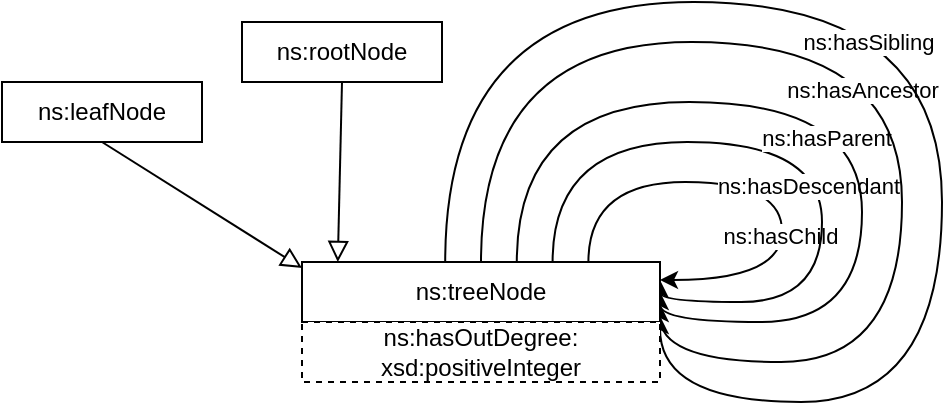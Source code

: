 <mxfile>
    <diagram id="ErplEDKlFAF8Tl-hgR_O" name="Page-1">
        <mxGraphModel dx="392" dy="612" grid="1" gridSize="10" guides="1" tooltips="1" connect="1" arrows="1" fold="1" page="1" pageScale="1" pageWidth="850" pageHeight="1100" math="0" shadow="0">
            <root>
                <mxCell id="0"/>
                <mxCell id="1" parent="0"/>
                <mxCell id="2" value="" style="endArrow=block;html=1;fontColor=#000099;endFill=0;entryX=0;entryY=0.1;entryDx=0;entryDy=0;endSize=8;arcSize=0;exitX=0.5;exitY=1;exitDx=0;exitDy=0;" edge="1" source="3" target="9" parent="1">
                    <mxGeometry width="50" height="50" relative="1" as="geometry">
                        <mxPoint x="290" y="330" as="sourcePoint"/>
                        <mxPoint x="303.5" y="380" as="targetPoint"/>
                    </mxGeometry>
                </mxCell>
                <mxCell id="3" value="ns:leafNode" style="rounded=0;whiteSpace=wrap;html=1;snapToPoint=1;points=[[0.1,0],[0.2,0],[0.3,0],[0.4,0],[0.5,0],[0.6,0],[0.7,0],[0.8,0],[0.9,0],[0,0.1],[0,0.3],[0,0.5],[0,0.7],[0,0.9],[0.1,1],[0.2,1],[0.3,1],[0.4,1],[0.5,1],[0.6,1],[0.7,1],[0.8,1],[0.9,1],[1,0.1],[1,0.3],[1,0.5],[1,0.7],[1,0.9]];" vertex="1" parent="1">
                    <mxGeometry x="120" y="310" width="100" height="30" as="geometry"/>
                </mxCell>
                <mxCell id="5" value="" style="endArrow=block;html=1;fontColor=#000099;exitX=0.5;exitY=1;exitDx=0;exitDy=0;endFill=0;entryX=0.1;entryY=0;entryDx=0;entryDy=0;endSize=8;arcSize=0;" edge="1" source="6" target="9" parent="1">
                    <mxGeometry width="50" height="50" relative="1" as="geometry">
                        <mxPoint x="275" y="340" as="sourcePoint"/>
                        <mxPoint x="357.5" y="380" as="targetPoint"/>
                    </mxGeometry>
                </mxCell>
                <mxCell id="6" value="ns:rootNode" style="rounded=0;whiteSpace=wrap;html=1;snapToPoint=1;points=[[0.1,0],[0.2,0],[0.3,0],[0.4,0],[0.5,0],[0.6,0],[0.7,0],[0.8,0],[0.9,0],[0,0.1],[0,0.3],[0,0.5],[0,0.7],[0,0.9],[0.1,1],[0.2,1],[0.3,1],[0.4,1],[0.5,1],[0.6,1],[0.7,1],[0.8,1],[0.9,1],[1,0.1],[1,0.3],[1,0.5],[1,0.7],[1,0.9]];" vertex="1" parent="1">
                    <mxGeometry x="240" y="280" width="100" height="30" as="geometry"/>
                </mxCell>
                <mxCell id="23" style="edgeStyle=orthogonalEdgeStyle;curved=1;html=1;exitX=0.8;exitY=0;exitDx=0;exitDy=0;entryX=1;entryY=0.3;entryDx=0;entryDy=0;" edge="1" parent="1" source="9" target="9">
                    <mxGeometry relative="1" as="geometry">
                        <mxPoint x="590" y="320" as="targetPoint"/>
                        <Array as="points">
                            <mxPoint x="413" y="360"/>
                            <mxPoint x="510" y="360"/>
                            <mxPoint x="510" y="409"/>
                        </Array>
                    </mxGeometry>
                </mxCell>
                <mxCell id="28" value="ns:hasChild" style="edgeLabel;html=1;align=center;verticalAlign=middle;resizable=0;points=[];" vertex="1" connectable="0" parent="23">
                    <mxGeometry x="0.323" y="-1" relative="1" as="geometry">
                        <mxPoint as="offset"/>
                    </mxGeometry>
                </mxCell>
                <mxCell id="24" style="edgeStyle=orthogonalEdgeStyle;curved=1;html=1;exitX=0.7;exitY=0;exitDx=0;exitDy=0;entryX=1;entryY=0.3;entryDx=0;entryDy=0;" edge="1" parent="1" source="9" target="9">
                    <mxGeometry relative="1" as="geometry">
                        <mxPoint x="600" y="530" as="targetPoint"/>
                        <Array as="points">
                            <mxPoint x="395" y="340"/>
                            <mxPoint x="530" y="340"/>
                            <mxPoint x="530" y="420"/>
                            <mxPoint x="449" y="420"/>
                        </Array>
                    </mxGeometry>
                </mxCell>
                <mxCell id="29" value="ns:hasDescendant" style="edgeLabel;html=1;align=center;verticalAlign=middle;resizable=0;points=[];" vertex="1" connectable="0" parent="24">
                    <mxGeometry x="0.179" y="-7" relative="1" as="geometry">
                        <mxPoint as="offset"/>
                    </mxGeometry>
                </mxCell>
                <mxCell id="25" style="edgeStyle=orthogonalEdgeStyle;curved=1;html=1;exitX=0.6;exitY=0;exitDx=0;exitDy=0;entryX=1;entryY=0.5;entryDx=0;entryDy=0;" edge="1" parent="1" source="9" target="9">
                    <mxGeometry relative="1" as="geometry">
                        <mxPoint x="710" y="530" as="targetPoint"/>
                        <Array as="points">
                            <mxPoint x="377" y="320"/>
                            <mxPoint x="550" y="320"/>
                            <mxPoint x="550" y="430"/>
                            <mxPoint x="449" y="430"/>
                        </Array>
                    </mxGeometry>
                </mxCell>
                <mxCell id="30" value="ns:hasParent" style="edgeLabel;html=1;align=center;verticalAlign=middle;resizable=0;points=[];" vertex="1" connectable="0" parent="25">
                    <mxGeometry x="-0.02" y="-17" relative="1" as="geometry">
                        <mxPoint y="1" as="offset"/>
                    </mxGeometry>
                </mxCell>
                <mxCell id="26" style="edgeStyle=orthogonalEdgeStyle;curved=1;html=1;exitX=0.5;exitY=0;exitDx=0;exitDy=0;entryX=1;entryY=0.7;entryDx=0;entryDy=0;" edge="1" parent="1" source="9" target="9">
                    <mxGeometry relative="1" as="geometry">
                        <mxPoint x="792" y="540" as="targetPoint"/>
                        <Array as="points">
                            <mxPoint x="360" y="290"/>
                            <mxPoint x="570" y="290"/>
                            <mxPoint x="570" y="450"/>
                            <mxPoint x="449" y="450"/>
                        </Array>
                    </mxGeometry>
                </mxCell>
                <mxCell id="31" value="ns:hasAncestor" style="edgeLabel;html=1;align=center;verticalAlign=middle;resizable=0;points=[];" vertex="1" connectable="0" parent="26">
                    <mxGeometry x="0.091" y="-20" relative="1" as="geometry">
                        <mxPoint as="offset"/>
                    </mxGeometry>
                </mxCell>
                <mxCell id="27" style="edgeStyle=orthogonalEdgeStyle;curved=1;html=1;exitX=0.4;exitY=0;exitDx=0;exitDy=0;entryX=1;entryY=0.9;entryDx=0;entryDy=0;" edge="1" parent="1" source="9" target="9">
                    <mxGeometry relative="1" as="geometry">
                        <mxPoint x="820" y="500" as="targetPoint"/>
                        <Array as="points">
                            <mxPoint x="342" y="270"/>
                            <mxPoint x="590" y="270"/>
                            <mxPoint x="590" y="470"/>
                            <mxPoint x="449" y="470"/>
                        </Array>
                    </mxGeometry>
                </mxCell>
                <mxCell id="32" value="ns:hasSibling" style="edgeLabel;html=1;align=center;verticalAlign=middle;resizable=0;points=[];" vertex="1" connectable="0" parent="27">
                    <mxGeometry x="-0.104" y="-19" relative="1" as="geometry">
                        <mxPoint y="1" as="offset"/>
                    </mxGeometry>
                </mxCell>
                <mxCell id="9" value="ns:treeNode" style="rounded=0;whiteSpace=wrap;html=1;snapToPoint=1;points=[[0.1,0],[0.2,0],[0.3,0],[0.4,0],[0.5,0],[0.6,0],[0.7,0],[0.8,0],[0.9,0],[0,0.1],[0,0.3],[0,0.5],[0,0.7],[0,0.9],[0.1,1],[0.2,1],[0.3,1],[0.4,1],[0.5,1],[0.6,1],[0.7,1],[0.8,1],[0.9,1],[1,0.1],[1,0.3],[1,0.5],[1,0.7],[1,0.9]];" vertex="1" parent="1">
                    <mxGeometry x="270" y="400.0" width="179" height="30" as="geometry"/>
                </mxCell>
                <mxCell id="33" value="ns:hasOutDegree: xsd:positiveInteger" style="rounded=0;whiteSpace=wrap;html=1;snapToPoint=1;points=[[0.1,0],[0.2,0],[0.3,0],[0.4,0],[0.5,0],[0.6,0],[0.7,0],[0.8,0],[0.9,0],[0,0.1],[0,0.3],[0,0.5],[0,0.7],[0,0.9],[0.1,1],[0.2,1],[0.3,1],[0.4,1],[0.5,1],[0.6,1],[0.7,1],[0.8,1],[0.9,1],[1,0.1],[1,0.3],[1,0.5],[1,0.7],[1,0.9]];dashed=1;" vertex="1" parent="1">
                    <mxGeometry x="270" y="430.0" width="179" height="30" as="geometry"/>
                </mxCell>
            </root>
        </mxGraphModel>
    </diagram>
</mxfile>